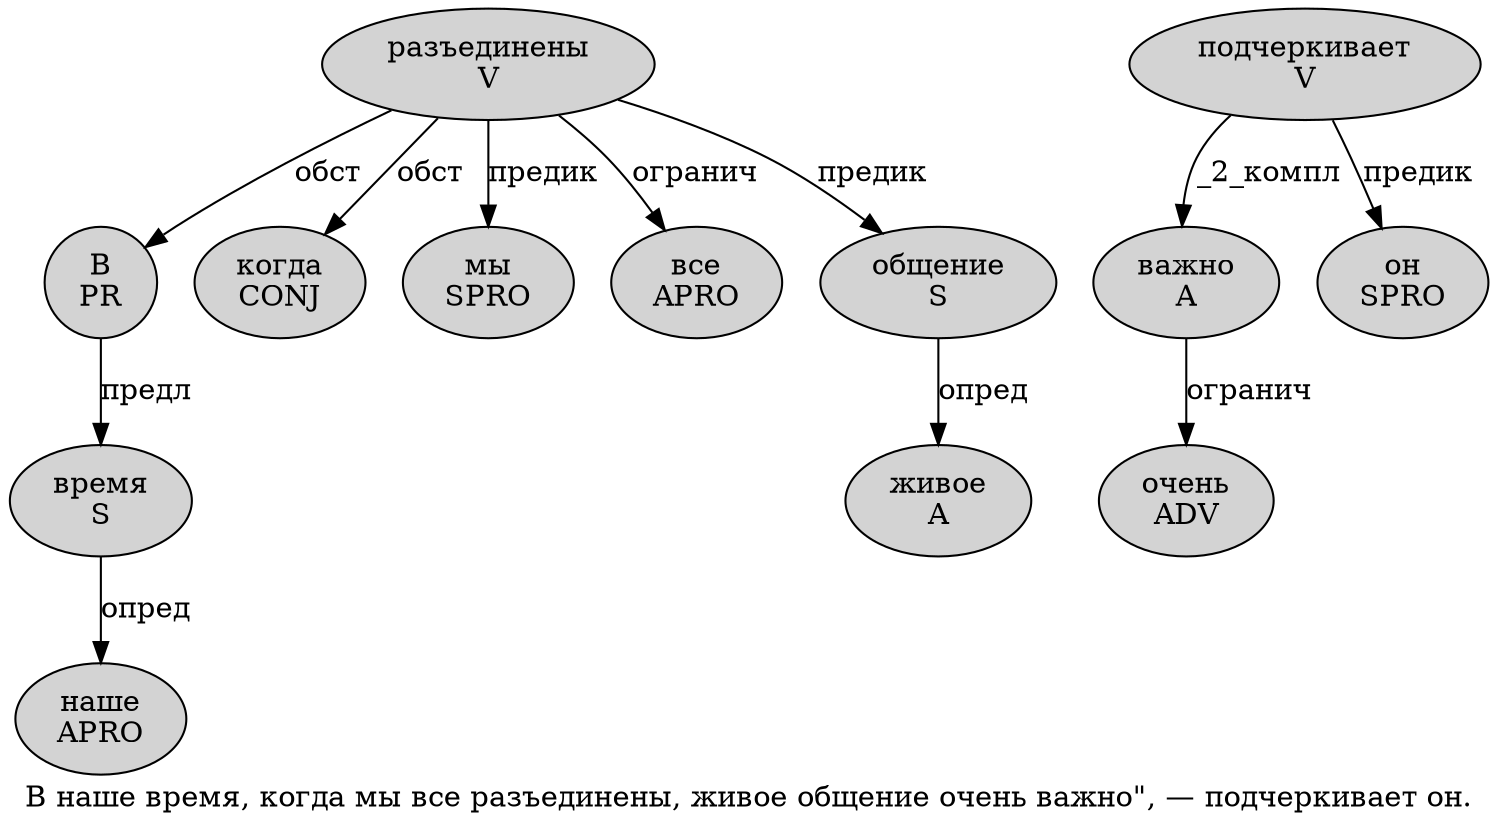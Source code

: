 digraph SENTENCE_742 {
	graph [label="В наше время, когда мы все разъединены, живое общение очень важно\", — подчеркивает он."]
	node [style=filled]
		0 [label="В
PR" color="" fillcolor=lightgray penwidth=1 shape=ellipse]
		1 [label="наше
APRO" color="" fillcolor=lightgray penwidth=1 shape=ellipse]
		2 [label="время
S" color="" fillcolor=lightgray penwidth=1 shape=ellipse]
		4 [label="когда
CONJ" color="" fillcolor=lightgray penwidth=1 shape=ellipse]
		5 [label="мы
SPRO" color="" fillcolor=lightgray penwidth=1 shape=ellipse]
		6 [label="все
APRO" color="" fillcolor=lightgray penwidth=1 shape=ellipse]
		7 [label="разъединены
V" color="" fillcolor=lightgray penwidth=1 shape=ellipse]
		9 [label="живое
A" color="" fillcolor=lightgray penwidth=1 shape=ellipse]
		10 [label="общение
S" color="" fillcolor=lightgray penwidth=1 shape=ellipse]
		11 [label="очень
ADV" color="" fillcolor=lightgray penwidth=1 shape=ellipse]
		12 [label="важно
A" color="" fillcolor=lightgray penwidth=1 shape=ellipse]
		16 [label="подчеркивает
V" color="" fillcolor=lightgray penwidth=1 shape=ellipse]
		17 [label="он
SPRO" color="" fillcolor=lightgray penwidth=1 shape=ellipse]
			0 -> 2 [label="предл"]
			7 -> 0 [label="обст"]
			7 -> 4 [label="обст"]
			7 -> 5 [label="предик"]
			7 -> 6 [label="огранич"]
			7 -> 10 [label="предик"]
			2 -> 1 [label="опред"]
			10 -> 9 [label="опред"]
			16 -> 12 [label="_2_компл"]
			16 -> 17 [label="предик"]
			12 -> 11 [label="огранич"]
}